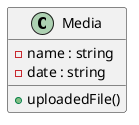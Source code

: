 @startuml Media

Class Media {

    - name : string
    - date : string

    + uploadedFile()

}

@enduml
